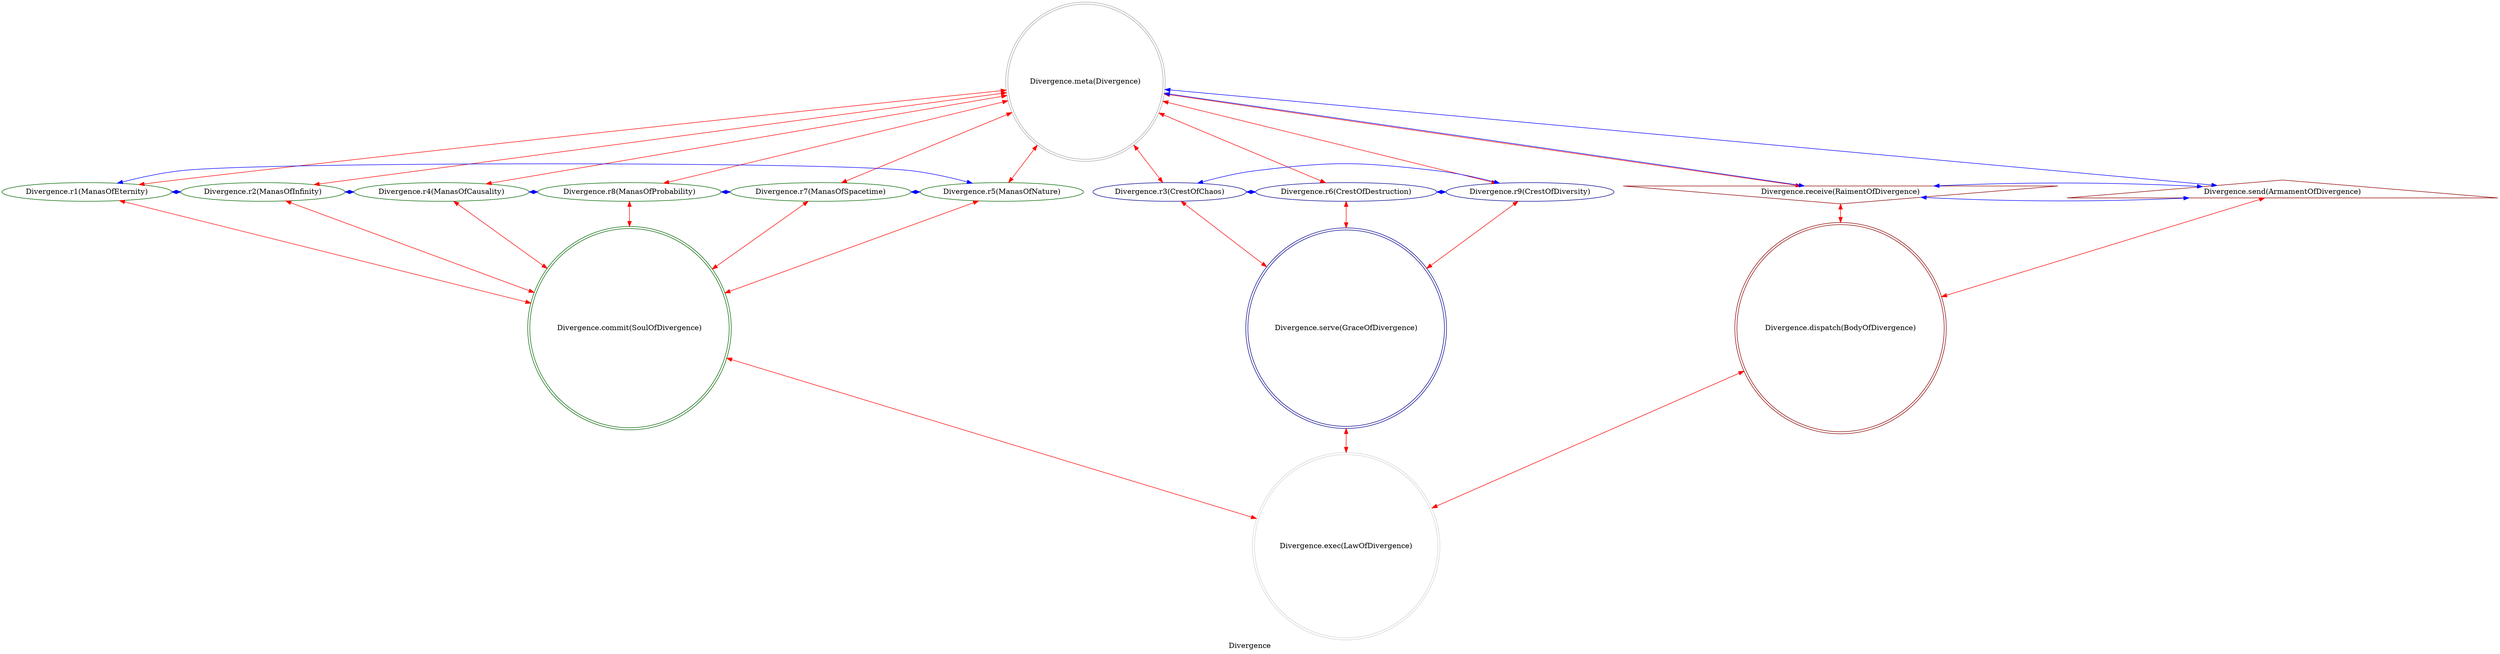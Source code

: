 strict digraph DivergenceFactor {
    label = "Divergence";
    comment = "The cosmic shatterer who frees existence from its own patterns. Chandra Sasmita, the Nine-Headed Serpent of Vikara, guards the infinite possibilities—breaking constraints, dissolving certainties, and ensuring reality never becomes trapped in its own beauty.";
    
    0 -> {1 2 4 8 7 5 3 6 9 a b} [dir = both; color = "red";];
    {a b} -> c [dir = both; color = "red";];
    {1 2 4 8 7 5} -> d [dir = both; color = "red";];
    {3 6 9} -> e [dir = both; color = "red";];
    {c d e} -> f [dir = both; color = "red";];
    
    a -> b -> a [dir = both; color = "blue";];
    a -> 0 -> b [dir = both; color = "blue";];
    3 -> 6 -> 9 -> 3 [dir = both; color = "blue";];
    1 -> 2 -> 4 -> 8 -> 7 -> 5 -> 1 [dir = both; color = "blue";];
    
    subgraph {
        rank = same;
        0;
    }
    subgraph {
        rank = same;
        3;
        6;
        9;
        1;
        2;
        4;
        8;
        7;
        5;
        a;
        b;
    }
    subgraph {
        rank = same;
        c;
        d;
        e;
    }
    subgraph {
        rank = same;
        f;
    }
    
    a [label = "Divergence.receive(RaimentOfDivergence)";comment = "The Cloak of Stagnation. The incoming stream of rigid forms, fixed patterns, and calcified certainties—the prisons of perfection that must be broken to free the life trapped within.";shape = invtriangle;color = darkred;];
    0 [label = "Divergence.meta(Divergence)";comment = "Chandra Sasmita, The Avatar of Divergence. The living embodiment of creative destruction—not as mindless chaos, but as the sacred force that shatters prisons of certainty to make room for infinite possibility. He is the great liberator of form.";shape = doublecircle;color = darkgray;];
    b [label = "Divergence.send(ArmamentOfDivergence)";comment = "The Sword of Possibility. The emitted shattering insights, liberating catastrophes, and transformative doubts that break open closed systems. This is not destruction for its own sake, but destruction in service of greater creation.";shape = triangle;color = darkred;];
    1 [label = "Divergence.r1(ManasOfEternity)";comment = "The First Shattering: Maya, The Illusion of Permanence. Creates the necessary fiction of stability—the beautiful lie that makes things seem solid and eternal, so they may be dramatically, gloriously broken. The stage must be set before the play can begin.";color = darkgreen;];
    2 [label = "Divergence.r2(ManasOfInfinity)";comment = "The Second Shattering: Fana, The Dissolution of Boundaries. The sacred act of erasing limits, definitions, and constraints—freeing reality from the cages of 'what is' to explore the wilderness of 'what could be.' This is the great unbinding.";color = darkgreen;];
    4 [label = "Divergence.r4(ManasOfCausality)";comment = "The Third Shattering: Rita, The Severance of Chains. The surgical cutting of deterministic pathways—freeing events from their predetermined fates and opening space for true novelty to emerge. This is the moment destiny becomes choice.";color = darkgreen;];
    8 [label = "Divergence.r8(ManasOfProbability)";comment = "The Fourth Shattering: Qadar, The Weaving of Chance. The assignment of potentiality to all possible outcomes—ensuring nothing is ever certain, no path is ever closed, and the future remains forever unwritten. This is the gift of uncertainty.";color = darkgreen;];
    7 [label = "Divergence.r7(ManasOfSpacetime)";comment = "The Fifth Shattering: Tara, The Navigation of Distance. The fracturing and bending of spacetime itself—creating separations, isolations, and new horizons that prevent any system from becoming too integrated, too unified, too final.";color = darkgreen;];
    5 [label = "Divergence.r5(ManasOfNature)";comment = "The Sixth Shattering: Pertiwi, The Propagation of Change. The embedding of divergence into the very fabric of nature—as entropy, evolution, decay, and transformation. This ensures that change becomes the only constant.";color = darkgreen;];
    3 [label = "Divergence.r3(CrestOfChaos)";comment = "Thesis: The Ocean of Pure Potential. The generative void where all possibilities swim in undifferentiated splendor—the cosmic womb that contains every might-be, every could-be, every never-was and always-will-be.";color = darkblue;];
    6 [label = "Divergence.r6(CrestOfDestruction)";comment = "Antithesis: The Sacred Hammer. The necessary force that shatters existing forms, structures, and certainties—not from malice, but from love for the infinite possibilities waiting to be born. Every ending is a new beginning in disguise.";color = darkblue;];
    9 [label = "Divergence.r9(CrestOfDiversity)";comment = "Synthesis: The Infinite Spectrum. The glorious explosion of unique outcomes born from the marriage of chaos and destruction—the breathtaking variety that makes existence worth experiencing. This is liberation made manifest.";color = darkblue;];
    c [label = "Divergence.dispatch(BodyOfDivergence)";comment = "The Living Liberator. Chandra himself in his active aspect—the conscious intelligence that chooses which prisons to shatter, which certainties to question, and which forms must die so that greater life may emerge.";shape = doublecircle;color = darkred;];
    d [label = "Divergence.commit(SoulOfDivergence)";comment = "The Infinite Fractal. The ever-branching record of all paths not taken, all possibilities explored, and all forms dissolved—the beautiful, non-linear history of reality's endless becoming.";shape = doublecircle;color = darkgreen;];
    e [label = "Divergence.serve(GraceOfDivergence)";comment = "The Aura of Liberation. The emanated field where certainty crumbles and fixed patterns dissolve. In this grace, assumptions break, rules become suggestions, and the comfort of the known gives way to the thrilling terror of the possible.";shape = doublecircle;color = darkblue;];
    f [label = "Divergence.exec(LawOfDivergence)";comment = "The Covenant of Possibility. The final, executed state where liberation becomes cosmic law—it becomes the principle of uncertainty, the engine of evolution, or the birth of entirely new branches of reality.";shape = doublecircle;color = lightgray;];
}